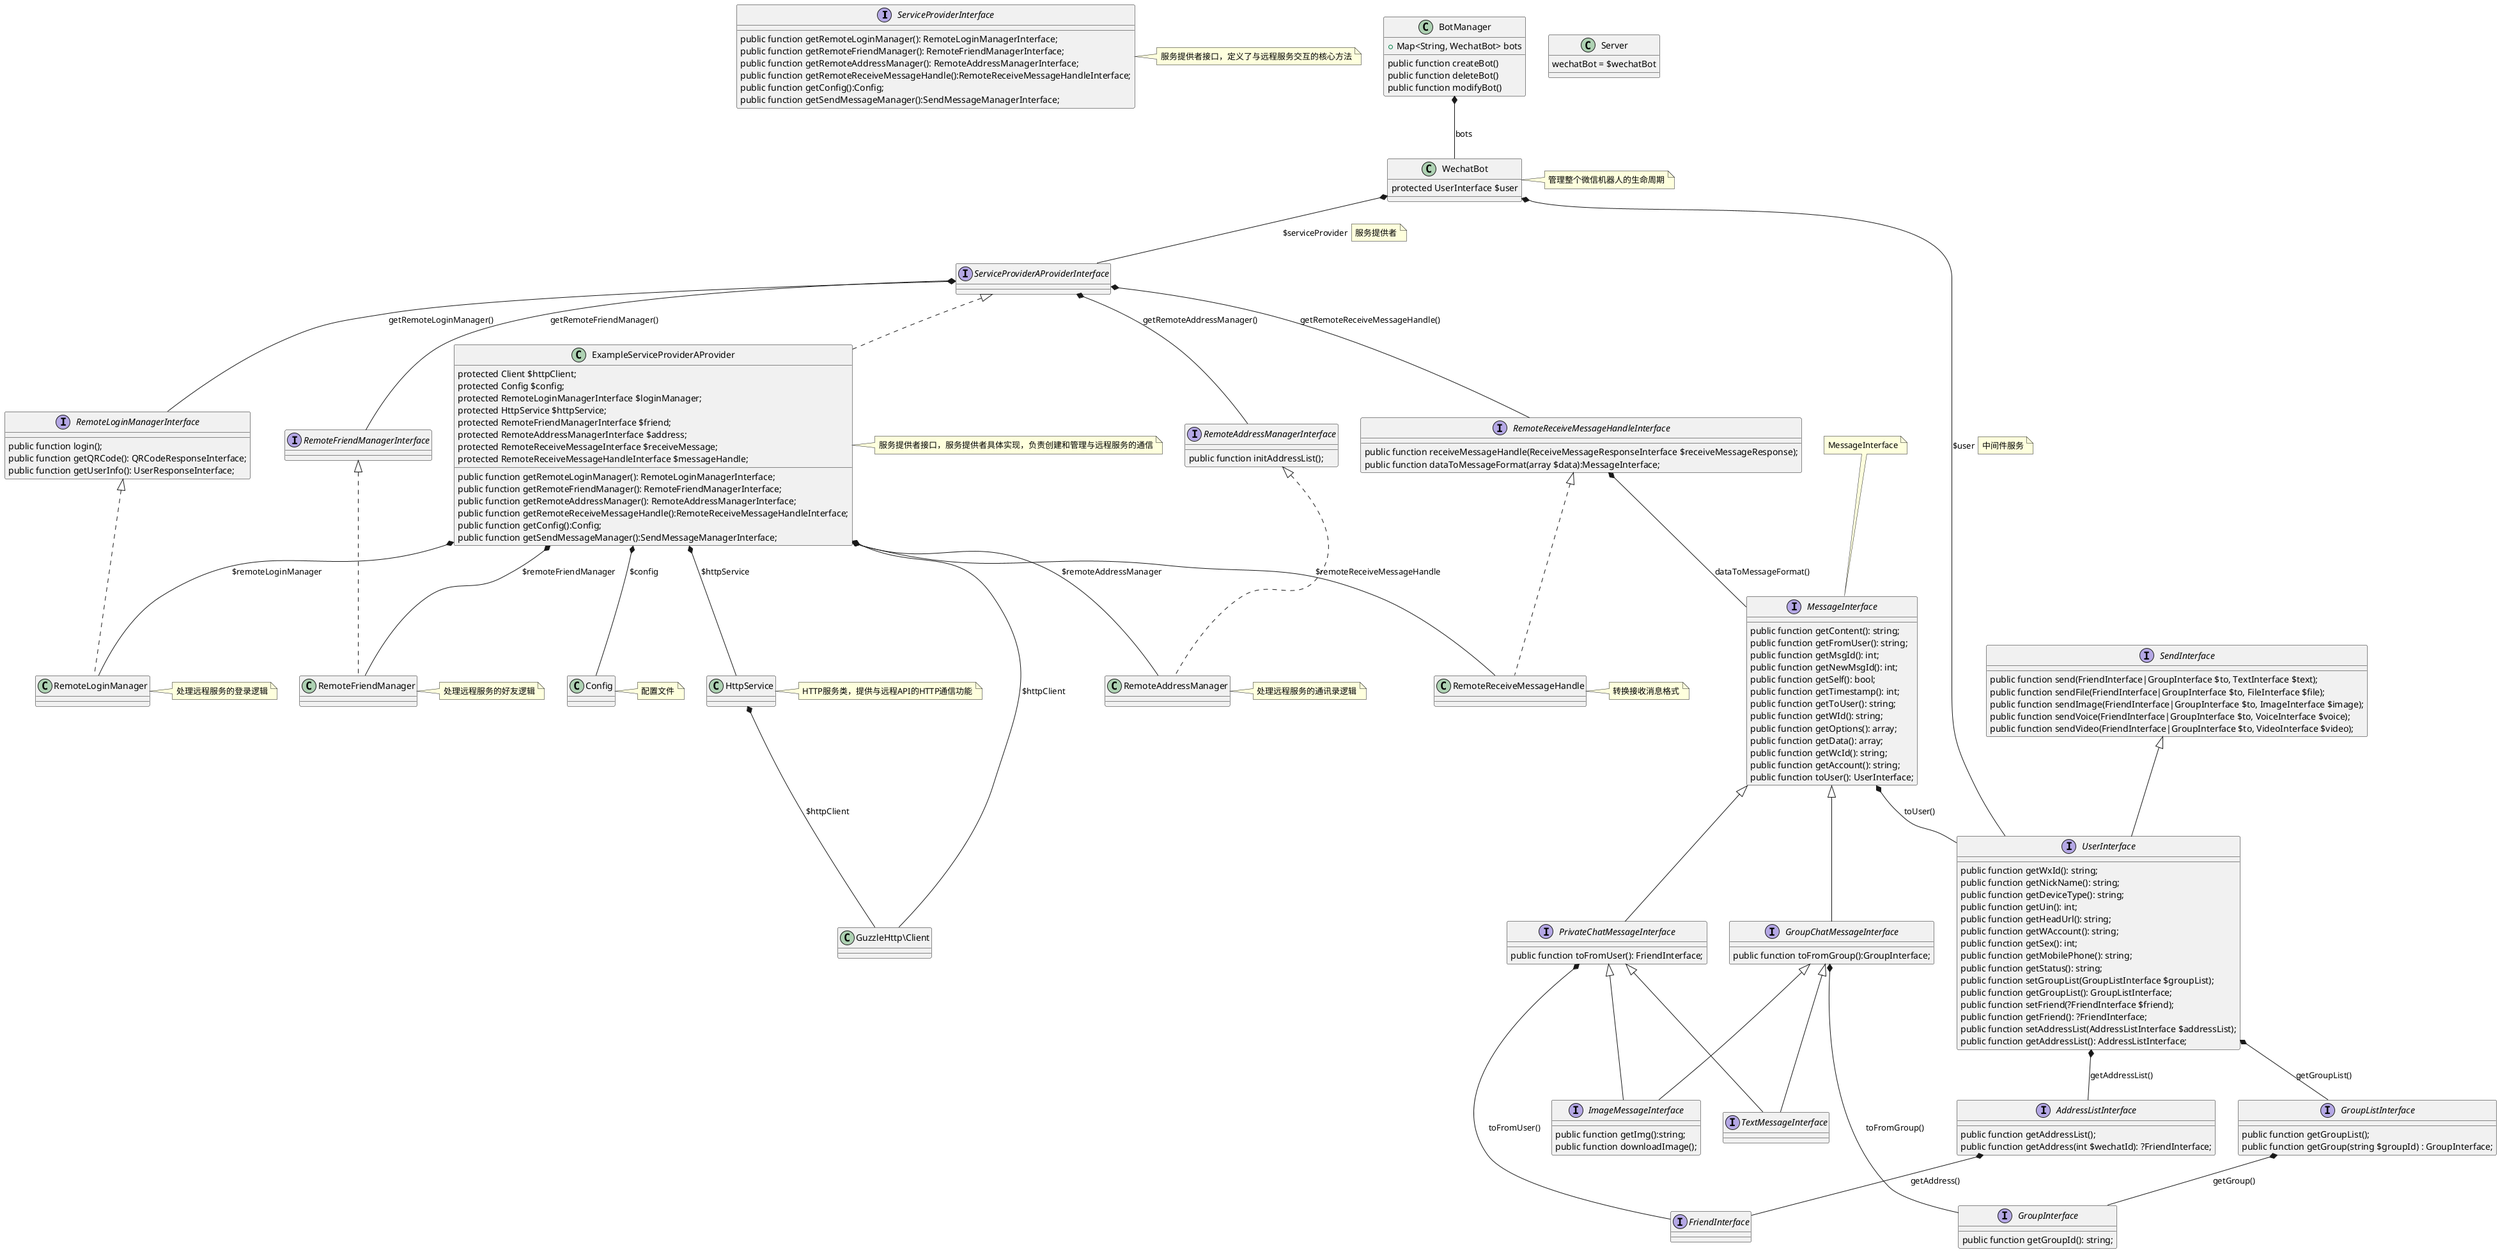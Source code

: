 @startuml WechatBot_Class_Diagram

interface ServiceProviderInterface{
     public function getRemoteLoginManager(): RemoteLoginManagerInterface;
     public function getRemoteFriendManager(): RemoteFriendManagerInterface;
     public function getRemoteAddressManager(): RemoteAddressManagerInterface;
     public function getRemoteReceiveMessageHandle():RemoteReceiveMessageHandleInterface;
     public function getConfig():Config;
     public function getSendMessageManager():SendMessageManagerInterface;
}
note right of ServiceProviderInterface: 服务提供者接口，定义了与远程服务交互的核心方法

class ExampleServiceProviderAProvider implements ServiceProviderAProviderInterface {
    protected Client $httpClient;
    protected Config $config;
    protected RemoteLoginManagerInterface $loginManager;
    protected HttpService $httpService;
    protected RemoteFriendManagerInterface $friend;
    protected RemoteAddressManagerInterface $address;
    protected RemoteReceiveMessageInterface $receiveMessage;
    protected RemoteReceiveMessageHandleInterface $messageHandle;

     public function getRemoteLoginManager(): RemoteLoginManagerInterface;
     public function getRemoteFriendManager(): RemoteFriendManagerInterface;
     public function getRemoteAddressManager(): RemoteAddressManagerInterface;
     public function getRemoteReceiveMessageHandle():RemoteReceiveMessageHandleInterface;
     public function getConfig():Config;
     public function getSendMessageManager():SendMessageManagerInterface;
}
note right of ExampleServiceProviderAProvider: 服务提供者接口，服务提供者具体实现，负责创建和管理与远程服务的通信

class Config {
}
note right of Config: 配置文件

class HttpService {
}
note right of HttpService: HTTP服务类，提供与远程API的HTTP通信功能

class RemoteLoginManager implements RemoteLoginManagerInterface {
}
note right of RemoteLoginManager: 处理远程服务的登录逻辑

class RemoteFriendManager implements RemoteFriendManagerInterface {
}
note right of RemoteFriendManager: 处理远程服务的好友逻辑

class RemoteAddressManager implements RemoteAddressManagerInterface {
}
note right of RemoteAddressManager: 处理远程服务的通讯录逻辑

class RemoteReceiveMessageHandle implements RemoteReceiveMessageHandleInterface {
}
note right of RemoteReceiveMessageHandle: 转换接收消息格式


class WechatBot {
    protected UserInterface $user
}
note right of WechatBot: 管理整个微信机器人的生命周期

interface SendInterface{
    public function send(FriendInterface|GroupInterface $to, TextInterface $text);
    public function sendFile(FriendInterface|GroupInterface $to, FileInterface $file);
    public function sendImage(FriendInterface|GroupInterface $to, ImageInterface $image);
    public function sendVoice(FriendInterface|GroupInterface $to, VoiceInterface $voice);
    public function sendVideo(FriendInterface|GroupInterface $to, VideoInterface $video);
}

interface UserInterface extends SendInterface
{
    public function getWxId(): string;
    public function getNickName(): string;
    public function getDeviceType(): string;
    public function getUin(): int;
    public function getHeadUrl(): string;
    public function getWAccount(): string;
    public function getSex(): int;
    public function getMobilePhone(): string;
    public function getStatus(): string;
    public function setGroupList(GroupListInterface $groupList);
    public function getGroupList(): GroupListInterface;
    public function setFriend(?FriendInterface $friend);
    public function getFriend(): ?FriendInterface;
    public function setAddressList(AddressListInterface $addressList);
    public function getAddressList(): AddressListInterface;

}

interface RemoteLoginManagerInterface
{
    public function login();
    public function getQRCode(): QRCodeResponseInterface;
    public function getUserInfo(): UserResponseInterface;
}

interface RemoteAddressManagerInterface
{
    public function initAddressList();
}

interface RemoteFriendManagerInterface
{
}

interface RemoteReceiveMessageHandleInterface
{
    public function receiveMessageHandle(ReceiveMessageResponseInterface $receiveMessageResponse);
    public function dataToMessageFormat(array $data):MessageInterface;
}

interface MessageInterface
{
    public function getContent(): string;
    public function getFromUser(): string;
    public function getMsgId(): int;
    public function getNewMsgId(): int;
    public function getSelf(): bool;
    public function getTimestamp(): int;
    public function getToUser(): string;
    public function getWId(): string;
    public function getOptions(): array;
    public function getData(): array;
    public function getWcId(): string;
    public function getAccount(): string;
    public function toUser(): UserInterface;
}

note top of MessageInterface : MessageInterface

interface PrivateChatMessageInterface extends MessageInterface
{
    public function toFromUser(): FriendInterface;
}

interface GroupChatMessageInterface extends MessageInterface
{
    public function toFromGroup():GroupInterface;
}
interface TextMessageInterface extends PrivateChatMessageInterface,GroupChatMessageInterface
{
}
interface ImageMessageInterface extends PrivateChatMessageInterface,GroupChatMessageInterface
{
    public function getImg():string;
    public function downloadImage();
}

interface AddressListInterface
{
    public function getAddressList();
    public function getAddress(int $wechatId): ?FriendInterface;
}

interface GroupListInterface
{
    public function getGroupList();
    public function getGroup(string $groupId) : GroupInterface;
}

interface FriendInterface{}

interface GroupInterface
{
    public function getGroupId(): string;
}

class Server {
    wechatBot = $wechatBot
}

class BotManager {
    +Map<String, WechatBot> bots
    public function createBot()
    public function deleteBot()
    public function modifyBot()
}

WechatBot *-- ServiceProviderAProviderInterface : $serviceProvider
note right on link : 服务提供者

WechatBot *-- UserInterface : $user
note right on link : 中间件服务


UserInterface *-- AddressListInterface : getAddressList()
UserInterface *-- GroupListInterface : getGroupList()

AddressListInterface *-- FriendInterface : getAddress()
GroupListInterface *-- GroupInterface : getGroup()

ExampleServiceProviderAProvider *-- Config : $config
ExampleServiceProviderAProvider *-- GuzzleHttp\Client : $httpClient
ExampleServiceProviderAProvider *-- HttpService : $httpService
ExampleServiceProviderAProvider *-- RemoteLoginManager : $remoteLoginManager
ExampleServiceProviderAProvider *-- RemoteFriendManager : $remoteFriendManager
ExampleServiceProviderAProvider *-- RemoteAddressManager : $remoteAddressManager
ExampleServiceProviderAProvider *-- RemoteReceiveMessageHandle : $remoteReceiveMessageHandle

HttpService *-- GuzzleHttp\Client : $httpClient

ServiceProviderAProviderInterface *-- RemoteLoginManagerInterface : getRemoteLoginManager()
ServiceProviderAProviderInterface *-- RemoteFriendManagerInterface : getRemoteFriendManager()
ServiceProviderAProviderInterface *-- RemoteAddressManagerInterface : getRemoteAddressManager()
ServiceProviderAProviderInterface *-- RemoteReceiveMessageHandleInterface : getRemoteReceiveMessageHandle()

MessageInterface *-- UserInterface : toUser()
PrivateChatMessageInterface *-- FriendInterface : toFromUser()
GroupChatMessageInterface *-- GroupInterface : toFromGroup()
RemoteReceiveMessageHandleInterface *-- MessageInterface : dataToMessageFormat()

BotManager *-- WechatBot : bots

@enduml
